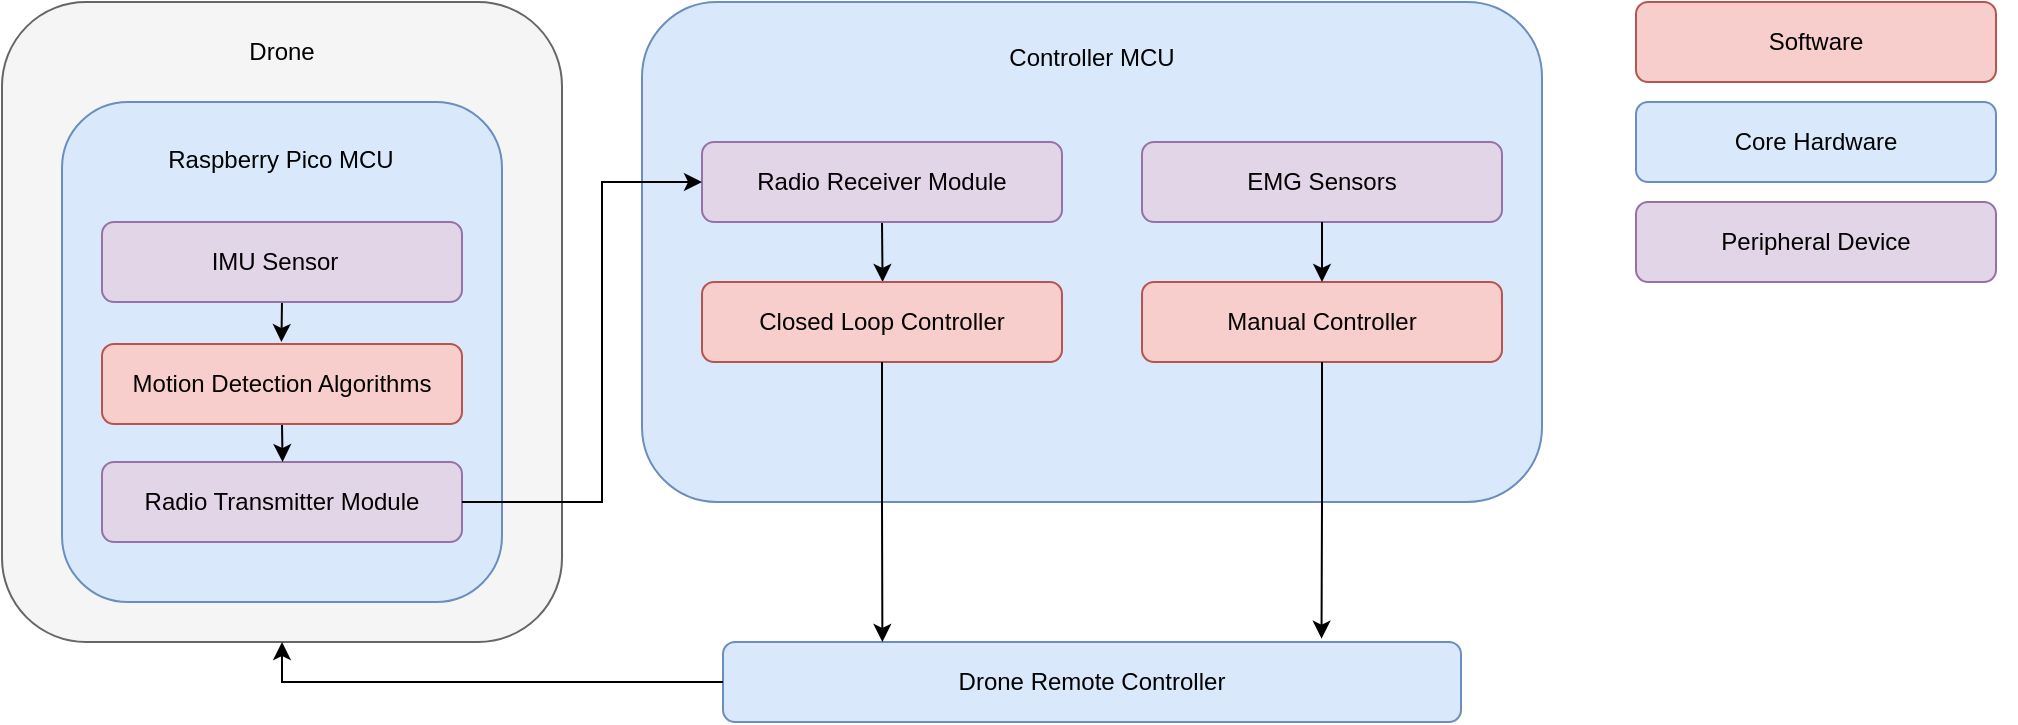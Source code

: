 <mxfile version="21.7.4" type="device">
  <diagram id="C5RBs43oDa-KdzZeNtuy" name="Page-1">
    <mxGraphModel dx="726" dy="430" grid="1" gridSize="10" guides="1" tooltips="1" connect="1" arrows="1" fold="1" page="1" pageScale="1" pageWidth="827" pageHeight="1169" math="0" shadow="0">
      <root>
        <mxCell id="WIyWlLk6GJQsqaUBKTNV-0" />
        <mxCell id="WIyWlLk6GJQsqaUBKTNV-1" parent="WIyWlLk6GJQsqaUBKTNV-0" />
        <mxCell id="7oQxtGupls91PSgIYCIi-0" value="" style="rounded=1;whiteSpace=wrap;html=1;fillColor=#f5f5f5;strokeColor=#666666;fontColor=#333333;" vertex="1" parent="WIyWlLk6GJQsqaUBKTNV-1">
          <mxGeometry x="20" y="200" width="280" height="320" as="geometry" />
        </mxCell>
        <mxCell id="7oQxtGupls91PSgIYCIi-20" value="" style="rounded=1;whiteSpace=wrap;html=1;fillColor=#dae8fc;strokeColor=#6c8ebf;" vertex="1" parent="WIyWlLk6GJQsqaUBKTNV-1">
          <mxGeometry x="50" y="250" width="220" height="250" as="geometry" />
        </mxCell>
        <mxCell id="7oQxtGupls91PSgIYCIi-1" value="Drone" style="text;html=1;strokeColor=none;fillColor=none;align=center;verticalAlign=middle;whiteSpace=wrap;rounded=0;" vertex="1" parent="WIyWlLk6GJQsqaUBKTNV-1">
          <mxGeometry x="130" y="210" width="60" height="30" as="geometry" />
        </mxCell>
        <mxCell id="7oQxtGupls91PSgIYCIi-42" value="" style="group" vertex="1" connectable="0" parent="WIyWlLk6GJQsqaUBKTNV-1">
          <mxGeometry x="70" y="430" width="180" height="40" as="geometry" />
        </mxCell>
        <mxCell id="7oQxtGupls91PSgIYCIi-21" value="" style="rounded=1;whiteSpace=wrap;html=1;fillColor=#e1d5e7;strokeColor=#9673a6;" vertex="1" parent="7oQxtGupls91PSgIYCIi-42">
          <mxGeometry width="180" height="40" as="geometry" />
        </mxCell>
        <mxCell id="7oQxtGupls91PSgIYCIi-3" value="Radio Transmitter Module" style="text;html=1;strokeColor=none;fillColor=none;align=center;verticalAlign=middle;whiteSpace=wrap;rounded=0;" vertex="1" parent="7oQxtGupls91PSgIYCIi-42">
          <mxGeometry x="15" y="10" width="150" height="20" as="geometry" />
        </mxCell>
        <mxCell id="7oQxtGupls91PSgIYCIi-44" value="" style="group" vertex="1" connectable="0" parent="WIyWlLk6GJQsqaUBKTNV-1">
          <mxGeometry x="360" y="520" width="410" height="40" as="geometry" />
        </mxCell>
        <mxCell id="7oQxtGupls91PSgIYCIi-28" value="" style="rounded=1;whiteSpace=wrap;html=1;fillColor=#dae8fc;strokeColor=#6c8ebf;" vertex="1" parent="7oQxtGupls91PSgIYCIi-44">
          <mxGeometry x="20.5" width="369.0" height="40" as="geometry" />
        </mxCell>
        <mxCell id="7oQxtGupls91PSgIYCIi-9" value="Drone Remote Controller" style="text;html=1;strokeColor=none;fillColor=none;align=center;verticalAlign=middle;whiteSpace=wrap;rounded=0;" vertex="1" parent="7oQxtGupls91PSgIYCIi-44">
          <mxGeometry y="10" width="410.0" height="20" as="geometry" />
        </mxCell>
        <mxCell id="7oQxtGupls91PSgIYCIi-45" value="" style="group" vertex="1" connectable="0" parent="WIyWlLk6GJQsqaUBKTNV-1">
          <mxGeometry x="827" y="300" width="200" height="40" as="geometry" />
        </mxCell>
        <mxCell id="7oQxtGupls91PSgIYCIi-34" value="" style="rounded=1;whiteSpace=wrap;html=1;fillColor=#e1d5e7;strokeColor=#9673a6;" vertex="1" parent="7oQxtGupls91PSgIYCIi-45">
          <mxGeometry x="10" width="180" height="40" as="geometry" />
        </mxCell>
        <mxCell id="7oQxtGupls91PSgIYCIi-35" value="Peripheral Device" style="text;html=1;strokeColor=none;fillColor=none;align=center;verticalAlign=middle;whiteSpace=wrap;rounded=0;" vertex="1" parent="7oQxtGupls91PSgIYCIi-45">
          <mxGeometry y="10" width="200" height="20" as="geometry" />
        </mxCell>
        <mxCell id="7oQxtGupls91PSgIYCIi-46" value="" style="group" vertex="1" connectable="0" parent="WIyWlLk6GJQsqaUBKTNV-1">
          <mxGeometry x="827" y="250" width="200" height="40" as="geometry" />
        </mxCell>
        <mxCell id="7oQxtGupls91PSgIYCIi-32" value="" style="rounded=1;whiteSpace=wrap;html=1;fillColor=#dae8fc;strokeColor=#6c8ebf;" vertex="1" parent="7oQxtGupls91PSgIYCIi-46">
          <mxGeometry x="10" width="180" height="40" as="geometry" />
        </mxCell>
        <mxCell id="7oQxtGupls91PSgIYCIi-33" value="Core Hardware" style="text;html=1;strokeColor=none;fillColor=none;align=center;verticalAlign=middle;whiteSpace=wrap;rounded=0;" vertex="1" parent="7oQxtGupls91PSgIYCIi-46">
          <mxGeometry y="10" width="200" height="20" as="geometry" />
        </mxCell>
        <mxCell id="7oQxtGupls91PSgIYCIi-47" value="" style="group" vertex="1" connectable="0" parent="WIyWlLk6GJQsqaUBKTNV-1">
          <mxGeometry x="827" y="200" width="200" height="40" as="geometry" />
        </mxCell>
        <mxCell id="7oQxtGupls91PSgIYCIi-30" value="" style="rounded=1;whiteSpace=wrap;html=1;fillColor=#f8cecc;strokeColor=#b85450;" vertex="1" parent="7oQxtGupls91PSgIYCIi-47">
          <mxGeometry x="10" width="180" height="40" as="geometry" />
        </mxCell>
        <mxCell id="7oQxtGupls91PSgIYCIi-31" value="Software" style="text;html=1;strokeColor=none;fillColor=none;align=center;verticalAlign=middle;whiteSpace=wrap;rounded=0;" vertex="1" parent="7oQxtGupls91PSgIYCIi-47">
          <mxGeometry y="10" width="200" height="20" as="geometry" />
        </mxCell>
        <mxCell id="7oQxtGupls91PSgIYCIi-2" value="Raspberry Pico MCU" style="text;html=1;strokeColor=none;fillColor=none;align=center;verticalAlign=middle;whiteSpace=wrap;rounded=0;" vertex="1" parent="WIyWlLk6GJQsqaUBKTNV-1">
          <mxGeometry x="88.261" y="269.997" width="143.478" height="17.609" as="geometry" />
        </mxCell>
        <mxCell id="7oQxtGupls91PSgIYCIi-58" value="" style="group" vertex="1" connectable="0" parent="WIyWlLk6GJQsqaUBKTNV-1">
          <mxGeometry x="70" y="371" width="180" height="40" as="geometry" />
        </mxCell>
        <mxCell id="7oQxtGupls91PSgIYCIi-71" style="edgeStyle=orthogonalEdgeStyle;rounded=0;orthogonalLoop=1;jettySize=auto;html=1;exitX=0.5;exitY=1;exitDx=0;exitDy=0;" edge="1" parent="7oQxtGupls91PSgIYCIi-58" source="7oQxtGupls91PSgIYCIi-19">
          <mxGeometry relative="1" as="geometry">
            <mxPoint x="90.294" y="59" as="targetPoint" />
          </mxGeometry>
        </mxCell>
        <mxCell id="7oQxtGupls91PSgIYCIi-19" value="" style="rounded=1;whiteSpace=wrap;html=1;fillColor=#f8cecc;strokeColor=#b85450;container=0;" vertex="1" parent="7oQxtGupls91PSgIYCIi-58">
          <mxGeometry width="180" height="40" as="geometry" />
        </mxCell>
        <mxCell id="7oQxtGupls91PSgIYCIi-4" value="Motion Detection Algorithms" style="text;html=1;strokeColor=none;fillColor=none;align=center;verticalAlign=middle;whiteSpace=wrap;rounded=0;container=0;" vertex="1" parent="7oQxtGupls91PSgIYCIi-58">
          <mxGeometry y="10" width="180" height="20" as="geometry" />
        </mxCell>
        <mxCell id="7oQxtGupls91PSgIYCIi-59" value="" style="group" vertex="1" connectable="0" parent="WIyWlLk6GJQsqaUBKTNV-1">
          <mxGeometry x="69.995" y="310.0" width="180" height="40" as="geometry" />
        </mxCell>
        <mxCell id="7oQxtGupls91PSgIYCIi-69" style="edgeStyle=orthogonalEdgeStyle;rounded=0;orthogonalLoop=1;jettySize=auto;html=1;exitX=0.5;exitY=1;exitDx=0;exitDy=0;" edge="1" parent="7oQxtGupls91PSgIYCIi-59" source="7oQxtGupls91PSgIYCIi-24">
          <mxGeometry relative="1" as="geometry">
            <mxPoint x="89.711" y="60.0" as="targetPoint" />
          </mxGeometry>
        </mxCell>
        <mxCell id="7oQxtGupls91PSgIYCIi-24" value="" style="rounded=1;whiteSpace=wrap;html=1;fillColor=#e1d5e7;strokeColor=#9673a6;container=0;" vertex="1" parent="7oQxtGupls91PSgIYCIi-59">
          <mxGeometry width="180" height="40" as="geometry" />
        </mxCell>
        <mxCell id="7oQxtGupls91PSgIYCIi-6" value="IMU Sensor" style="text;html=1;strokeColor=none;fillColor=none;align=center;verticalAlign=middle;whiteSpace=wrap;rounded=0;container=0;" vertex="1" parent="7oQxtGupls91PSgIYCIi-59">
          <mxGeometry x="28.696" y="8.259" width="114.783" height="23.478" as="geometry" />
        </mxCell>
        <mxCell id="7oQxtGupls91PSgIYCIi-50" value="" style="rounded=1;whiteSpace=wrap;html=1;fillColor=#dae8fc;strokeColor=#6c8ebf;" vertex="1" parent="WIyWlLk6GJQsqaUBKTNV-1">
          <mxGeometry x="340" y="200" width="450" height="250" as="geometry" />
        </mxCell>
        <mxCell id="7oQxtGupls91PSgIYCIi-51" value="Controller MCU" style="text;html=1;strokeColor=none;fillColor=none;align=center;verticalAlign=middle;whiteSpace=wrap;rounded=0;" vertex="1" parent="WIyWlLk6GJQsqaUBKTNV-1">
          <mxGeometry x="490" y="220" width="150" height="15" as="geometry" />
        </mxCell>
        <mxCell id="7oQxtGupls91PSgIYCIi-41" value="" style="group" vertex="1" connectable="0" parent="WIyWlLk6GJQsqaUBKTNV-1">
          <mxGeometry x="370" y="270" width="180" height="40" as="geometry" />
        </mxCell>
        <mxCell id="7oQxtGupls91PSgIYCIi-68" style="edgeStyle=orthogonalEdgeStyle;rounded=0;orthogonalLoop=1;jettySize=auto;html=1;exitX=0.5;exitY=1;exitDx=0;exitDy=0;" edge="1" parent="7oQxtGupls91PSgIYCIi-41" source="7oQxtGupls91PSgIYCIi-26">
          <mxGeometry relative="1" as="geometry">
            <mxPoint x="90.294" y="70" as="targetPoint" />
          </mxGeometry>
        </mxCell>
        <mxCell id="7oQxtGupls91PSgIYCIi-26" value="" style="rounded=1;whiteSpace=wrap;html=1;fillColor=#e1d5e7;strokeColor=#9673a6;" vertex="1" parent="7oQxtGupls91PSgIYCIi-41">
          <mxGeometry width="180" height="40" as="geometry" />
        </mxCell>
        <mxCell id="7oQxtGupls91PSgIYCIi-5" value="Radio Receiver Module" style="text;html=1;strokeColor=none;fillColor=none;align=center;verticalAlign=middle;whiteSpace=wrap;rounded=0;" vertex="1" parent="7oQxtGupls91PSgIYCIi-41">
          <mxGeometry x="15" y="10" width="150" height="20" as="geometry" />
        </mxCell>
        <mxCell id="7oQxtGupls91PSgIYCIi-36" value="" style="group" vertex="1" connectable="0" parent="WIyWlLk6GJQsqaUBKTNV-1">
          <mxGeometry x="360" y="340" width="200" height="40" as="geometry" />
        </mxCell>
        <mxCell id="7oQxtGupls91PSgIYCIi-23" value="" style="rounded=1;whiteSpace=wrap;html=1;fillColor=#f8cecc;strokeColor=#b85450;" vertex="1" parent="7oQxtGupls91PSgIYCIi-36">
          <mxGeometry x="10" width="180" height="40" as="geometry" />
        </mxCell>
        <mxCell id="7oQxtGupls91PSgIYCIi-7" value="Closed Loop Controller" style="text;html=1;strokeColor=none;fillColor=none;align=center;verticalAlign=middle;whiteSpace=wrap;rounded=0;" vertex="1" parent="7oQxtGupls91PSgIYCIi-36">
          <mxGeometry y="10" width="200" height="20" as="geometry" />
        </mxCell>
        <mxCell id="7oQxtGupls91PSgIYCIi-37" value="" style="group" vertex="1" connectable="0" parent="WIyWlLk6GJQsqaUBKTNV-1">
          <mxGeometry x="580" y="340" width="200" height="40" as="geometry" />
        </mxCell>
        <mxCell id="7oQxtGupls91PSgIYCIi-22" value="" style="rounded=1;whiteSpace=wrap;html=1;fillColor=#f8cecc;strokeColor=#b85450;" vertex="1" parent="7oQxtGupls91PSgIYCIi-37">
          <mxGeometry x="10" width="180" height="40" as="geometry" />
        </mxCell>
        <mxCell id="7oQxtGupls91PSgIYCIi-8" value="Manual Controller" style="text;html=1;strokeColor=none;fillColor=none;align=center;verticalAlign=middle;whiteSpace=wrap;rounded=0;" vertex="1" parent="7oQxtGupls91PSgIYCIi-37">
          <mxGeometry y="10" width="200" height="20" as="geometry" />
        </mxCell>
        <mxCell id="7oQxtGupls91PSgIYCIi-43" value="" style="group" vertex="1" connectable="0" parent="WIyWlLk6GJQsqaUBKTNV-1">
          <mxGeometry x="580" y="270" width="200" height="40" as="geometry" />
        </mxCell>
        <mxCell id="7oQxtGupls91PSgIYCIi-27" value="" style="rounded=1;whiteSpace=wrap;html=1;fillColor=#e1d5e7;strokeColor=#9673a6;" vertex="1" parent="7oQxtGupls91PSgIYCIi-43">
          <mxGeometry x="10" width="180" height="40" as="geometry" />
        </mxCell>
        <mxCell id="7oQxtGupls91PSgIYCIi-10" value="EMG Sensors" style="text;html=1;strokeColor=none;fillColor=none;align=center;verticalAlign=middle;whiteSpace=wrap;rounded=0;" vertex="1" parent="7oQxtGupls91PSgIYCIi-43">
          <mxGeometry y="10" width="200" height="20" as="geometry" />
        </mxCell>
        <mxCell id="7oQxtGupls91PSgIYCIi-64" style="edgeStyle=orthogonalEdgeStyle;rounded=0;orthogonalLoop=1;jettySize=auto;html=1;exitX=0;exitY=0.5;exitDx=0;exitDy=0;entryX=0.5;entryY=1;entryDx=0;entryDy=0;" edge="1" parent="WIyWlLk6GJQsqaUBKTNV-1" source="7oQxtGupls91PSgIYCIi-28" target="7oQxtGupls91PSgIYCIi-0">
          <mxGeometry relative="1" as="geometry" />
        </mxCell>
        <mxCell id="7oQxtGupls91PSgIYCIi-65" style="edgeStyle=orthogonalEdgeStyle;rounded=0;orthogonalLoop=1;jettySize=auto;html=1;exitX=0.5;exitY=1;exitDx=0;exitDy=0;entryX=0.216;entryY=0;entryDx=0;entryDy=0;entryPerimeter=0;" edge="1" parent="WIyWlLk6GJQsqaUBKTNV-1" source="7oQxtGupls91PSgIYCIi-23" target="7oQxtGupls91PSgIYCIi-28">
          <mxGeometry relative="1" as="geometry" />
        </mxCell>
        <mxCell id="7oQxtGupls91PSgIYCIi-73" style="edgeStyle=orthogonalEdgeStyle;rounded=0;orthogonalLoop=1;jettySize=auto;html=1;exitX=1;exitY=0.5;exitDx=0;exitDy=0;entryX=0;entryY=0.5;entryDx=0;entryDy=0;" edge="1" parent="WIyWlLk6GJQsqaUBKTNV-1" source="7oQxtGupls91PSgIYCIi-21" target="7oQxtGupls91PSgIYCIi-26">
          <mxGeometry relative="1" as="geometry">
            <Array as="points">
              <mxPoint x="320" y="450" />
              <mxPoint x="320" y="290" />
            </Array>
          </mxGeometry>
        </mxCell>
        <mxCell id="7oQxtGupls91PSgIYCIi-74" style="edgeStyle=orthogonalEdgeStyle;rounded=0;orthogonalLoop=1;jettySize=auto;html=1;exitX=0.5;exitY=1;exitDx=0;exitDy=0;entryX=0.5;entryY=0;entryDx=0;entryDy=0;" edge="1" parent="WIyWlLk6GJQsqaUBKTNV-1" source="7oQxtGupls91PSgIYCIi-27" target="7oQxtGupls91PSgIYCIi-22">
          <mxGeometry relative="1" as="geometry" />
        </mxCell>
        <mxCell id="7oQxtGupls91PSgIYCIi-76" style="edgeStyle=orthogonalEdgeStyle;rounded=0;orthogonalLoop=1;jettySize=auto;html=1;exitX=0.5;exitY=1;exitDx=0;exitDy=0;entryX=0.811;entryY=-0.042;entryDx=0;entryDy=0;entryPerimeter=0;" edge="1" parent="WIyWlLk6GJQsqaUBKTNV-1" source="7oQxtGupls91PSgIYCIi-22" target="7oQxtGupls91PSgIYCIi-28">
          <mxGeometry relative="1" as="geometry" />
        </mxCell>
      </root>
    </mxGraphModel>
  </diagram>
</mxfile>
